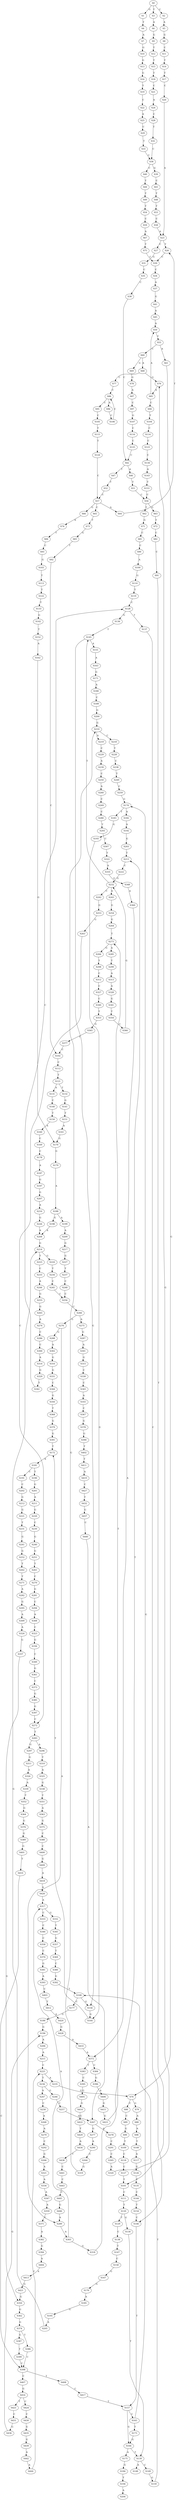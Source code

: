 strict digraph  {
	S0 -> S1 [ label = G ];
	S0 -> S2 [ label = C ];
	S0 -> S3 [ label = T ];
	S1 -> S4 [ label = T ];
	S2 -> S5 [ label = A ];
	S3 -> S6 [ label = A ];
	S4 -> S7 [ label = A ];
	S5 -> S8 [ label = G ];
	S6 -> S9 [ label = G ];
	S7 -> S10 [ label = G ];
	S8 -> S11 [ label = C ];
	S9 -> S12 [ label = T ];
	S10 -> S13 [ label = G ];
	S11 -> S14 [ label = T ];
	S12 -> S15 [ label = T ];
	S13 -> S16 [ label = G ];
	S14 -> S17 [ label = T ];
	S15 -> S18 [ label = T ];
	S16 -> S19 [ label = T ];
	S17 -> S20 [ label = C ];
	S18 -> S21 [ label = C ];
	S19 -> S22 [ label = C ];
	S20 -> S23 [ label = A ];
	S21 -> S24 [ label = A ];
	S22 -> S25 [ label = A ];
	S23 -> S26 [ label = T ];
	S23 -> S27 [ label = C ];
	S24 -> S28 [ label = C ];
	S25 -> S29 [ label = C ];
	S26 -> S30 [ label = C ];
	S27 -> S31 [ label = G ];
	S28 -> S32 [ label = T ];
	S29 -> S33 [ label = T ];
	S30 -> S34 [ label = C ];
	S31 -> S35 [ label = C ];
	S32 -> S36 [ label = C ];
	S33 -> S36 [ label = C ];
	S34 -> S37 [ label = A ];
	S35 -> S38 [ label = C ];
	S36 -> S39 [ label = G ];
	S36 -> S40 [ label = C ];
	S37 -> S41 [ label = G ];
	S38 -> S42 [ label = C ];
	S39 -> S43 [ label = C ];
	S40 -> S44 [ label = T ];
	S41 -> S45 [ label = A ];
	S42 -> S46 [ label = A ];
	S42 -> S47 [ label = T ];
	S43 -> S48 [ label = T ];
	S44 -> S49 [ label = T ];
	S45 -> S50 [ label = A ];
	S46 -> S51 [ label = T ];
	S47 -> S52 [ label = T ];
	S48 -> S53 [ label = T ];
	S49 -> S54 [ label = T ];
	S50 -> S55 [ label = C ];
	S51 -> S56 [ label = C ];
	S52 -> S57 [ label = C ];
	S53 -> S58 [ label = C ];
	S54 -> S59 [ label = C ];
	S55 -> S60 [ label = C ];
	S55 -> S61 [ label = A ];
	S56 -> S62 [ label = T ];
	S56 -> S63 [ label = G ];
	S57 -> S64 [ label = A ];
	S57 -> S65 [ label = C ];
	S57 -> S66 [ label = G ];
	S58 -> S23 [ label = A ];
	S59 -> S67 [ label = A ];
	S60 -> S68 [ label = A ];
	S60 -> S69 [ label = G ];
	S61 -> S70 [ label = G ];
	S62 -> S71 [ label = G ];
	S63 -> S72 [ label = T ];
	S64 -> S26 [ label = T ];
	S65 -> S73 [ label = T ];
	S66 -> S74 [ label = A ];
	S67 -> S75 [ label = T ];
	S68 -> S76 [ label = G ];
	S68 -> S77 [ label = C ];
	S69 -> S78 [ label = G ];
	S70 -> S79 [ label = G ];
	S70 -> S80 [ label = C ];
	S71 -> S81 [ label = C ];
	S72 -> S82 [ label = C ];
	S73 -> S83 [ label = G ];
	S74 -> S84 [ label = T ];
	S75 -> S30 [ label = C ];
	S76 -> S85 [ label = A ];
	S77 -> S86 [ label = C ];
	S78 -> S87 [ label = A ];
	S79 -> S88 [ label = A ];
	S80 -> S89 [ label = C ];
	S81 -> S90 [ label = C ];
	S82 -> S91 [ label = C ];
	S83 -> S92 [ label = T ];
	S84 -> S93 [ label = C ];
	S85 -> S94 [ label = C ];
	S85 -> S50 [ label = A ];
	S86 -> S95 [ label = C ];
	S86 -> S96 [ label = A ];
	S87 -> S97 [ label = C ];
	S88 -> S98 [ label = A ];
	S89 -> S99 [ label = G ];
	S90 -> S100 [ label = A ];
	S91 -> S101 [ label = T ];
	S92 -> S102 [ label = C ];
	S93 -> S103 [ label = G ];
	S94 -> S104 [ label = T ];
	S95 -> S105 [ label = C ];
	S96 -> S106 [ label = C ];
	S97 -> S107 [ label = G ];
	S98 -> S108 [ label = T ];
	S99 -> S109 [ label = T ];
	S100 -> S110 [ label = G ];
	S101 -> S111 [ label = C ];
	S102 -> S112 [ label = C ];
	S103 -> S113 [ label = T ];
	S104 -> S114 [ label = C ];
	S105 -> S115 [ label = T ];
	S106 -> S86 [ label = C ];
	S107 -> S116 [ label = C ];
	S108 -> S117 [ label = A ];
	S109 -> S118 [ label = C ];
	S110 -> S119 [ label = T ];
	S111 -> S120 [ label = T ];
	S112 -> S121 [ label = T ];
	S113 -> S122 [ label = T ];
	S114 -> S123 [ label = C ];
	S115 -> S124 [ label = T ];
	S116 -> S125 [ label = C ];
	S117 -> S126 [ label = G ];
	S118 -> S127 [ label = C ];
	S119 -> S128 [ label = C ];
	S120 -> S129 [ label = T ];
	S120 -> S130 [ label = G ];
	S121 -> S131 [ label = A ];
	S121 -> S132 [ label = T ];
	S122 -> S133 [ label = T ];
	S123 -> S134 [ label = C ];
	S124 -> S57 [ label = C ];
	S125 -> S42 [ label = C ];
	S126 -> S135 [ label = T ];
	S127 -> S101 [ label = T ];
	S128 -> S136 [ label = G ];
	S128 -> S137 [ label = T ];
	S129 -> S138 [ label = C ];
	S130 -> S139 [ label = T ];
	S131 -> S140 [ label = C ];
	S132 -> S141 [ label = G ];
	S133 -> S142 [ label = G ];
	S134 -> S143 [ label = A ];
	S135 -> S144 [ label = C ];
	S136 -> S145 [ label = T ];
	S137 -> S146 [ label = C ];
	S138 -> S147 [ label = T ];
	S139 -> S148 [ label = A ];
	S139 -> S149 [ label = C ];
	S140 -> S150 [ label = T ];
	S141 -> S151 [ label = T ];
	S142 -> S152 [ label = T ];
	S143 -> S153 [ label = T ];
	S144 -> S154 [ label = T ];
	S145 -> S155 [ label = A ];
	S145 -> S156 [ label = G ];
	S146 -> S157 [ label = T ];
	S147 -> S158 [ label = C ];
	S149 -> S159 [ label = G ];
	S150 -> S160 [ label = A ];
	S151 -> S161 [ label = A ];
	S152 -> S162 [ label = A ];
	S153 -> S56 [ label = C ];
	S154 -> S146 [ label = C ];
	S155 -> S163 [ label = A ];
	S156 -> S164 [ label = G ];
	S157 -> S165 [ label = C ];
	S157 -> S166 [ label = G ];
	S158 -> S167 [ label = G ];
	S159 -> S168 [ label = T ];
	S160 -> S169 [ label = C ];
	S161 -> S170 [ label = G ];
	S162 -> S170 [ label = G ];
	S163 -> S171 [ label = G ];
	S164 -> S172 [ label = T ];
	S165 -> S173 [ label = T ];
	S165 -> S174 [ label = G ];
	S166 -> S175 [ label = A ];
	S166 -> S139 [ label = T ];
	S167 -> S176 [ label = G ];
	S168 -> S177 [ label = C ];
	S168 -> S156 [ label = G ];
	S169 -> S178 [ label = C ];
	S170 -> S179 [ label = G ];
	S171 -> S180 [ label = A ];
	S172 -> S181 [ label = A ];
	S173 -> S166 [ label = G ];
	S174 -> S182 [ label = A ];
	S174 -> S183 [ label = T ];
	S175 -> S184 [ label = G ];
	S176 -> S185 [ label = A ];
	S177 -> S186 [ label = G ];
	S178 -> S187 [ label = A ];
	S179 -> S188 [ label = A ];
	S180 -> S189 [ label = C ];
	S181 -> S190 [ label = T ];
	S181 -> S191 [ label = C ];
	S182 -> S192 [ label = A ];
	S183 -> S193 [ label = G ];
	S184 -> S194 [ label = T ];
	S185 -> S195 [ label = G ];
	S186 -> S196 [ label = G ];
	S187 -> S197 [ label = G ];
	S188 -> S198 [ label = G ];
	S188 -> S199 [ label = A ];
	S189 -> S200 [ label = G ];
	S190 -> S201 [ label = G ];
	S191 -> S202 [ label = C ];
	S192 -> S203 [ label = G ];
	S193 -> S164 [ label = G ];
	S194 -> S204 [ label = A ];
	S195 -> S205 [ label = A ];
	S196 -> S206 [ label = A ];
	S197 -> S207 [ label = G ];
	S198 -> S208 [ label = A ];
	S199 -> S209 [ label = A ];
	S200 -> S210 [ label = G ];
	S201 -> S211 [ label = A ];
	S202 -> S212 [ label = G ];
	S203 -> S213 [ label = T ];
	S205 -> S214 [ label = G ];
	S206 -> S215 [ label = A ];
	S207 -> S216 [ label = A ];
	S208 -> S214 [ label = G ];
	S209 -> S217 [ label = G ];
	S210 -> S218 [ label = C ];
	S210 -> S219 [ label = A ];
	S211 -> S220 [ label = G ];
	S212 -> S221 [ label = G ];
	S213 -> S222 [ label = C ];
	S214 -> S223 [ label = T ];
	S214 -> S224 [ label = G ];
	S215 -> S225 [ label = C ];
	S216 -> S226 [ label = G ];
	S217 -> S227 [ label = G ];
	S218 -> S228 [ label = T ];
	S219 -> S229 [ label = C ];
	S220 -> S230 [ label = C ];
	S221 -> S231 [ label = T ];
	S222 -> S232 [ label = G ];
	S223 -> S233 [ label = C ];
	S224 -> S234 [ label = T ];
	S225 -> S235 [ label = A ];
	S225 -> S236 [ label = T ];
	S226 -> S208 [ label = A ];
	S227 -> S237 [ label = T ];
	S228 -> S238 [ label = C ];
	S229 -> S239 [ label = A ];
	S230 -> S240 [ label = G ];
	S231 -> S241 [ label = G ];
	S232 -> S242 [ label = C ];
	S232 -> S145 [ label = T ];
	S232 -> S243 [ label = A ];
	S233 -> S244 [ label = A ];
	S234 -> S245 [ label = C ];
	S235 -> S70 [ label = G ];
	S236 -> S246 [ label = G ];
	S236 -> S247 [ label = A ];
	S237 -> S248 [ label = C ];
	S238 -> S249 [ label = T ];
	S239 -> S250 [ label = C ];
	S240 -> S251 [ label = G ];
	S241 -> S252 [ label = G ];
	S242 -> S253 [ label = G ];
	S243 -> S254 [ label = G ];
	S244 -> S255 [ label = G ];
	S245 -> S256 [ label = C ];
	S246 -> S257 [ label = C ];
	S247 -> S258 [ label = C ];
	S248 -> S256 [ label = C ];
	S249 -> S259 [ label = C ];
	S250 -> S260 [ label = A ];
	S251 -> S261 [ label = T ];
	S252 -> S262 [ label = T ];
	S253 -> S263 [ label = G ];
	S254 -> S264 [ label = G ];
	S255 -> S265 [ label = G ];
	S256 -> S266 [ label = C ];
	S257 -> S267 [ label = A ];
	S258 -> S268 [ label = A ];
	S259 -> S174 [ label = G ];
	S260 -> S269 [ label = C ];
	S261 -> S270 [ label = C ];
	S262 -> S271 [ label = T ];
	S263 -> S272 [ label = C ];
	S264 -> S273 [ label = T ];
	S265 -> S274 [ label = A ];
	S266 -> S275 [ label = A ];
	S266 -> S276 [ label = G ];
	S267 -> S277 [ label = G ];
	S267 -> S278 [ label = A ];
	S268 -> S279 [ label = A ];
	S269 -> S280 [ label = C ];
	S270 -> S281 [ label = G ];
	S271 -> S282 [ label = A ];
	S272 -> S283 [ label = T ];
	S273 -> S284 [ label = G ];
	S273 -> S285 [ label = A ];
	S274 -> S286 [ label = C ];
	S275 -> S287 [ label = G ];
	S276 -> S288 [ label = G ];
	S276 -> S289 [ label = A ];
	S277 -> S290 [ label = A ];
	S278 -> S291 [ label = C ];
	S279 -> S292 [ label = C ];
	S280 -> S293 [ label = T ];
	S281 -> S294 [ label = C ];
	S282 -> S295 [ label = G ];
	S283 -> S296 [ label = A ];
	S283 -> S297 [ label = G ];
	S284 -> S298 [ label = T ];
	S285 -> S299 [ label = T ];
	S286 -> S300 [ label = C ];
	S287 -> S301 [ label = A ];
	S288 -> S302 [ label = A ];
	S289 -> S303 [ label = A ];
	S290 -> S304 [ label = C ];
	S291 -> S305 [ label = C ];
	S292 -> S306 [ label = G ];
	S293 -> S307 [ label = C ];
	S294 -> S308 [ label = A ];
	S295 -> S309 [ label = A ];
	S296 -> S310 [ label = T ];
	S297 -> S311 [ label = G ];
	S298 -> S312 [ label = C ];
	S299 -> S313 [ label = A ];
	S300 -> S314 [ label = A ];
	S301 -> S315 [ label = G ];
	S302 -> S316 [ label = G ];
	S303 -> S317 [ label = A ];
	S303 -> S318 [ label = G ];
	S304 -> S319 [ label = G ];
	S305 -> S320 [ label = A ];
	S306 -> S321 [ label = A ];
	S307 -> S322 [ label = T ];
	S308 -> S323 [ label = C ];
	S309 -> S324 [ label = A ];
	S310 -> S325 [ label = A ];
	S311 -> S326 [ label = A ];
	S312 -> S327 [ label = C ];
	S313 -> S328 [ label = A ];
	S314 -> S329 [ label = G ];
	S315 -> S330 [ label = C ];
	S316 -> S331 [ label = G ];
	S317 -> S332 [ label = G ];
	S317 -> S333 [ label = C ];
	S318 -> S213 [ label = T ];
	S319 -> S210 [ label = G ];
	S320 -> S76 [ label = G ];
	S321 -> S334 [ label = A ];
	S322 -> S335 [ label = A ];
	S323 -> S336 [ label = G ];
	S324 -> S337 [ label = G ];
	S325 -> S338 [ label = G ];
	S326 -> S339 [ label = A ];
	S327 -> S340 [ label = C ];
	S328 -> S341 [ label = G ];
	S329 -> S342 [ label = T ];
	S330 -> S343 [ label = C ];
	S331 -> S344 [ label = C ];
	S332 -> S345 [ label = T ];
	S333 -> S346 [ label = C ];
	S334 -> S347 [ label = A ];
	S335 -> S348 [ label = G ];
	S336 -> S349 [ label = C ];
	S337 -> S350 [ label = G ];
	S338 -> S351 [ label = T ];
	S339 -> S352 [ label = T ];
	S340 -> S353 [ label = T ];
	S341 -> S354 [ label = T ];
	S342 -> S128 [ label = C ];
	S343 -> S355 [ label = A ];
	S344 -> S356 [ label = G ];
	S345 -> S357 [ label = G ];
	S346 -> S358 [ label = C ];
	S347 -> S359 [ label = A ];
	S348 -> S360 [ label = A ];
	S349 -> S361 [ label = G ];
	S350 -> S362 [ label = G ];
	S351 -> S363 [ label = A ];
	S352 -> S364 [ label = G ];
	S353 -> S365 [ label = G ];
	S354 -> S366 [ label = C ];
	S355 -> S367 [ label = C ];
	S356 -> S368 [ label = T ];
	S357 -> S369 [ label = T ];
	S358 -> S370 [ label = C ];
	S359 -> S371 [ label = C ];
	S360 -> S372 [ label = A ];
	S361 -> S373 [ label = C ];
	S362 -> S374 [ label = G ];
	S363 -> S375 [ label = G ];
	S364 -> S376 [ label = G ];
	S365 -> S377 [ label = T ];
	S366 -> S232 [ label = G ];
	S367 -> S378 [ label = G ];
	S368 -> S379 [ label = G ];
	S369 -> S380 [ label = C ];
	S370 -> S381 [ label = G ];
	S371 -> S382 [ label = A ];
	S372 -> S383 [ label = T ];
	S372 -> S384 [ label = C ];
	S373 -> S385 [ label = G ];
	S374 -> S386 [ label = T ];
	S374 -> S387 [ label = G ];
	S375 -> S388 [ label = C ];
	S376 -> S389 [ label = G ];
	S377 -> S102 [ label = C ];
	S378 -> S390 [ label = G ];
	S379 -> S391 [ label = G ];
	S380 -> S392 [ label = G ];
	S381 -> S393 [ label = A ];
	S382 -> S394 [ label = G ];
	S383 -> S395 [ label = C ];
	S384 -> S396 [ label = G ];
	S385 -> S397 [ label = G ];
	S386 -> S398 [ label = C ];
	S387 -> S399 [ label = T ];
	S388 -> S400 [ label = C ];
	S389 -> S401 [ label = G ];
	S390 -> S402 [ label = T ];
	S391 -> S172 [ label = T ];
	S392 -> S168 [ label = T ];
	S393 -> S403 [ label = C ];
	S394 -> S404 [ label = A ];
	S395 -> S405 [ label = G ];
	S396 -> S406 [ label = A ];
	S397 -> S272 [ label = C ];
	S398 -> S407 [ label = C ];
	S398 -> S408 [ label = T ];
	S399 -> S398 [ label = C ];
	S400 -> S409 [ label = G ];
	S401 -> S410 [ label = T ];
	S402 -> S411 [ label = T ];
	S403 -> S412 [ label = T ];
	S404 -> S413 [ label = A ];
	S405 -> S414 [ label = G ];
	S406 -> S415 [ label = G ];
	S407 -> S416 [ label = G ];
	S408 -> S417 [ label = C ];
	S409 -> S418 [ label = A ];
	S410 -> S398 [ label = C ];
	S411 -> S419 [ label = A ];
	S412 -> S420 [ label = A ];
	S413 -> S421 [ label = G ];
	S414 -> S422 [ label = G ];
	S415 -> S423 [ label = G ];
	S416 -> S424 [ label = C ];
	S416 -> S425 [ label = T ];
	S417 -> S157 [ label = T ];
	S418 -> S426 [ label = A ];
	S419 -> S427 [ label = C ];
	S420 -> S428 [ label = G ];
	S421 -> S350 [ label = G ];
	S422 -> S429 [ label = T ];
	S423 -> S273 [ label = T ];
	S424 -> S430 [ label = C ];
	S425 -> S431 [ label = C ];
	S426 -> S317 [ label = A ];
	S427 -> S432 [ label = T ];
	S428 -> S433 [ label = A ];
	S429 -> S434 [ label = A ];
	S430 -> S435 [ label = G ];
	S431 -> S436 [ label = G ];
	S432 -> S437 [ label = G ];
	S433 -> S372 [ label = A ];
	S434 -> S438 [ label = T ];
	S435 -> S439 [ label = G ];
	S436 -> S196 [ label = G ];
	S437 -> S440 [ label = C ];
	S438 -> S441 [ label = C ];
	S439 -> S442 [ label = A ];
	S440 -> S267 [ label = A ];
	S441 -> S443 [ label = C ];
	S442 -> S444 [ label = A ];
	S443 -> S445 [ label = C ];
	S444 -> S225 [ label = C ];
	S445 -> S446 [ label = G ];
	S446 -> S289 [ label = A ];
}
